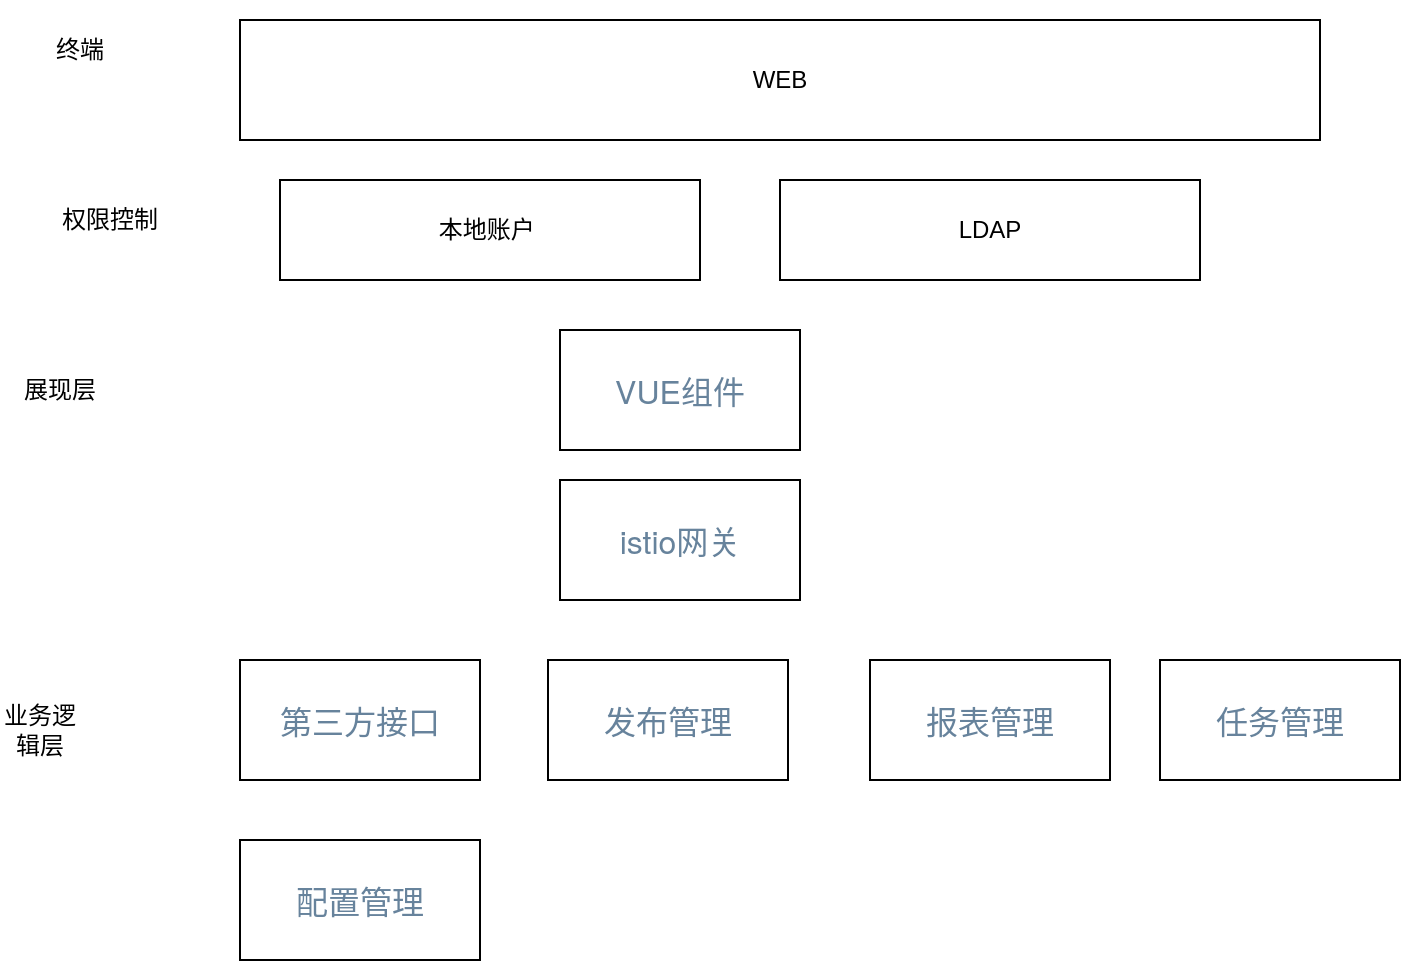 <mxfile version="14.9.0" type="github">
  <diagram id="MJTLnDPR2LjONPN79THH" name="第 1 页">
    <mxGraphModel dx="1038" dy="547" grid="1" gridSize="10" guides="1" tooltips="1" connect="1" arrows="1" fold="1" page="1" pageScale="1" pageWidth="827" pageHeight="1169" math="0" shadow="0">
      <root>
        <mxCell id="0" />
        <mxCell id="1" parent="0" />
        <mxCell id="9inPYozG2aU252dZhFJ_-1" value="WEB" style="rounded=0;whiteSpace=wrap;html=1;" vertex="1" parent="1">
          <mxGeometry x="200" y="90" width="540" height="60" as="geometry" />
        </mxCell>
        <mxCell id="9inPYozG2aU252dZhFJ_-2" value="&lt;span style=&quot;color: rgb(103 , 131 , 156) ; font-family: &amp;#34;helvetica neue&amp;#34; , &amp;#34;helvetica&amp;#34; , &amp;#34;arial&amp;#34; , sans-serif ; font-size: 16px ; background-color: rgb(255 , 255 , 255)&quot;&gt;VUE组件&lt;/span&gt;" style="rounded=0;whiteSpace=wrap;html=1;" vertex="1" parent="1">
          <mxGeometry x="360" y="245" width="120" height="60" as="geometry" />
        </mxCell>
        <mxCell id="9inPYozG2aU252dZhFJ_-6" value="终端" style="text;html=1;strokeColor=none;fillColor=none;align=center;verticalAlign=middle;whiteSpace=wrap;rounded=0;" vertex="1" parent="1">
          <mxGeometry x="100" y="80" width="40" height="50" as="geometry" />
        </mxCell>
        <mxCell id="9inPYozG2aU252dZhFJ_-8" value="展现层" style="text;html=1;strokeColor=none;fillColor=none;align=center;verticalAlign=middle;whiteSpace=wrap;rounded=0;" vertex="1" parent="1">
          <mxGeometry x="90" y="250" width="40" height="50" as="geometry" />
        </mxCell>
        <mxCell id="9inPYozG2aU252dZhFJ_-10" value="本地账户&lt;span style=&quot;white-space: pre&quot;&gt;	&lt;/span&gt;" style="rounded=0;whiteSpace=wrap;html=1;" vertex="1" parent="1">
          <mxGeometry x="220" y="170" width="210" height="50" as="geometry" />
        </mxCell>
        <mxCell id="9inPYozG2aU252dZhFJ_-11" value="LDAP" style="rounded=0;whiteSpace=wrap;html=1;" vertex="1" parent="1">
          <mxGeometry x="470" y="170" width="210" height="50" as="geometry" />
        </mxCell>
        <mxCell id="9inPYozG2aU252dZhFJ_-13" value="权限控制" style="text;html=1;strokeColor=none;fillColor=none;align=center;verticalAlign=middle;whiteSpace=wrap;rounded=0;" vertex="1" parent="1">
          <mxGeometry x="100" y="180" width="70" height="20" as="geometry" />
        </mxCell>
        <mxCell id="9inPYozG2aU252dZhFJ_-15" value="业务逻辑层" style="text;html=1;strokeColor=none;fillColor=none;align=center;verticalAlign=middle;whiteSpace=wrap;rounded=0;" vertex="1" parent="1">
          <mxGeometry x="80" y="420" width="40" height="50" as="geometry" />
        </mxCell>
        <mxCell id="9inPYozG2aU252dZhFJ_-16" value="&lt;span style=&quot;color: rgb(103 , 131 , 156) ; font-family: &amp;#34;helvetica neue&amp;#34; , &amp;#34;helvetica&amp;#34; , &amp;#34;arial&amp;#34; , sans-serif ; font-size: 16px ; background-color: rgb(255 , 255 , 255)&quot;&gt;第三方接口&lt;/span&gt;" style="rounded=0;whiteSpace=wrap;html=1;" vertex="1" parent="1">
          <mxGeometry x="200" y="410" width="120" height="60" as="geometry" />
        </mxCell>
        <mxCell id="9inPYozG2aU252dZhFJ_-17" value="&lt;font color=&quot;#67839c&quot; face=&quot;helvetica neue, helvetica, arial, sans-serif&quot;&gt;&lt;span style=&quot;font-size: 16px ; background-color: rgb(255 , 255 , 255)&quot;&gt;istio网关&lt;/span&gt;&lt;/font&gt;" style="rounded=0;whiteSpace=wrap;html=1;" vertex="1" parent="1">
          <mxGeometry x="360" y="320" width="120" height="60" as="geometry" />
        </mxCell>
        <mxCell id="9inPYozG2aU252dZhFJ_-18" value="&lt;span style=&quot;color: rgb(103 , 131 , 156) ; font-family: &amp;#34;helvetica neue&amp;#34; , &amp;#34;helvetica&amp;#34; , &amp;#34;arial&amp;#34; , sans-serif ; font-size: 16px ; background-color: rgb(255 , 255 , 255)&quot;&gt;发布管理&lt;/span&gt;" style="rounded=0;whiteSpace=wrap;html=1;" vertex="1" parent="1">
          <mxGeometry x="354" y="410" width="120" height="60" as="geometry" />
        </mxCell>
        <mxCell id="9inPYozG2aU252dZhFJ_-19" value="&lt;span style=&quot;color: rgb(103 , 131 , 156) ; font-family: &amp;#34;helvetica neue&amp;#34; , &amp;#34;helvetica&amp;#34; , &amp;#34;arial&amp;#34; , sans-serif ; font-size: 16px ; background-color: rgb(255 , 255 , 255)&quot;&gt;报表管理&lt;/span&gt;" style="rounded=0;whiteSpace=wrap;html=1;" vertex="1" parent="1">
          <mxGeometry x="515" y="410" width="120" height="60" as="geometry" />
        </mxCell>
        <mxCell id="9inPYozG2aU252dZhFJ_-20" value="&lt;font color=&quot;#67839c&quot; face=&quot;helvetica neue, helvetica, arial, sans-serif&quot;&gt;&lt;span style=&quot;font-size: 16px ; background-color: rgb(255 , 255 , 255)&quot;&gt;任务管理&lt;/span&gt;&lt;/font&gt;" style="rounded=0;whiteSpace=wrap;html=1;" vertex="1" parent="1">
          <mxGeometry x="660" y="410" width="120" height="60" as="geometry" />
        </mxCell>
        <mxCell id="9inPYozG2aU252dZhFJ_-21" value="&lt;font color=&quot;#67839c&quot; face=&quot;helvetica neue, helvetica, arial, sans-serif&quot;&gt;&lt;span style=&quot;font-size: 16px ; background-color: rgb(255 , 255 , 255)&quot;&gt;配置管理&lt;/span&gt;&lt;/font&gt;" style="rounded=0;whiteSpace=wrap;html=1;" vertex="1" parent="1">
          <mxGeometry x="200" y="500" width="120" height="60" as="geometry" />
        </mxCell>
      </root>
    </mxGraphModel>
  </diagram>
</mxfile>
